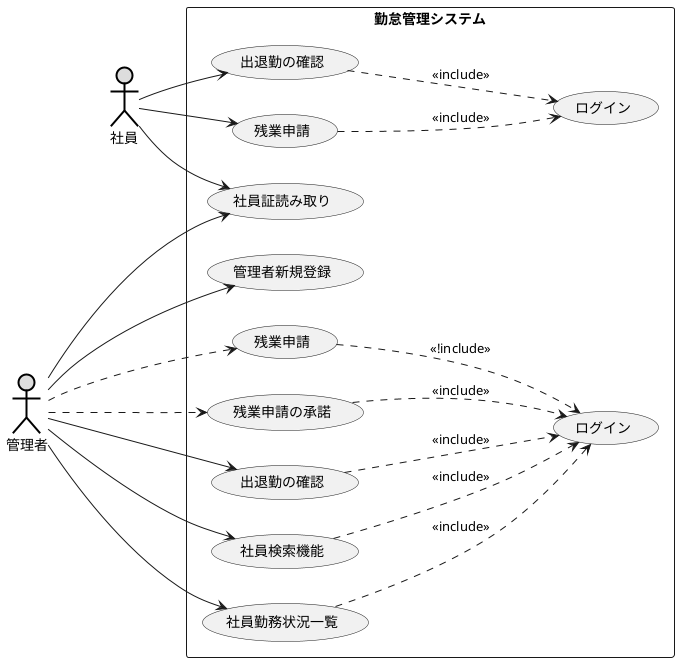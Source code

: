 @startuml プロジェクト開発
left to right direction
actor 社員 #DDDDDD;line:black;line.bold;
actor 管理者 #DDDDDD;line:black;line.bold;
rectangle 勤怠管理システム {
    usecase 社員証読み取り
    usecase ログイン as 社員ログイン
    usecase 出退勤の確認 as 社員用確認
    usecase 残業申請 as 社員残業

    usecase ログイン as 管理者ログイン
    usecase 管理者新規登録
    usecase 出退勤の確認 as 管理者用確認
    usecase 社員検索機能
    usecase 社員勤務状況一覧
    usecase 残業申請 as 管理者残業
    usecase 残業申請の承諾

}
社員 --> 社員証読み取り
社員 --> 社員用確認
社員用確認 --.> 社員ログイン: << include >>
社員 --> 社員残業
社員残業 --.> 社員ログイン: << include >>

管理者 --> 社員証読み取り
管理者 --> 管理者新規登録
管理者 --> 管理者用確認
管理者用確認 --.> 管理者ログイン: << include >>
管理者 --> 社員検索機能
社員検索機能 --.> 管理者ログイン: << include >>
管理者 --> 社員勤務状況一覧
社員勤務状況一覧 --.> 管理者ログイン: << include >>
管理者 --.> 管理者残業
管理者残業 --.> 管理者ログイン: << !include >>
管理者 --.> 残業申請の承諾
残業申請の承諾 --.> 管理者ログイン: << include >>
@enduml